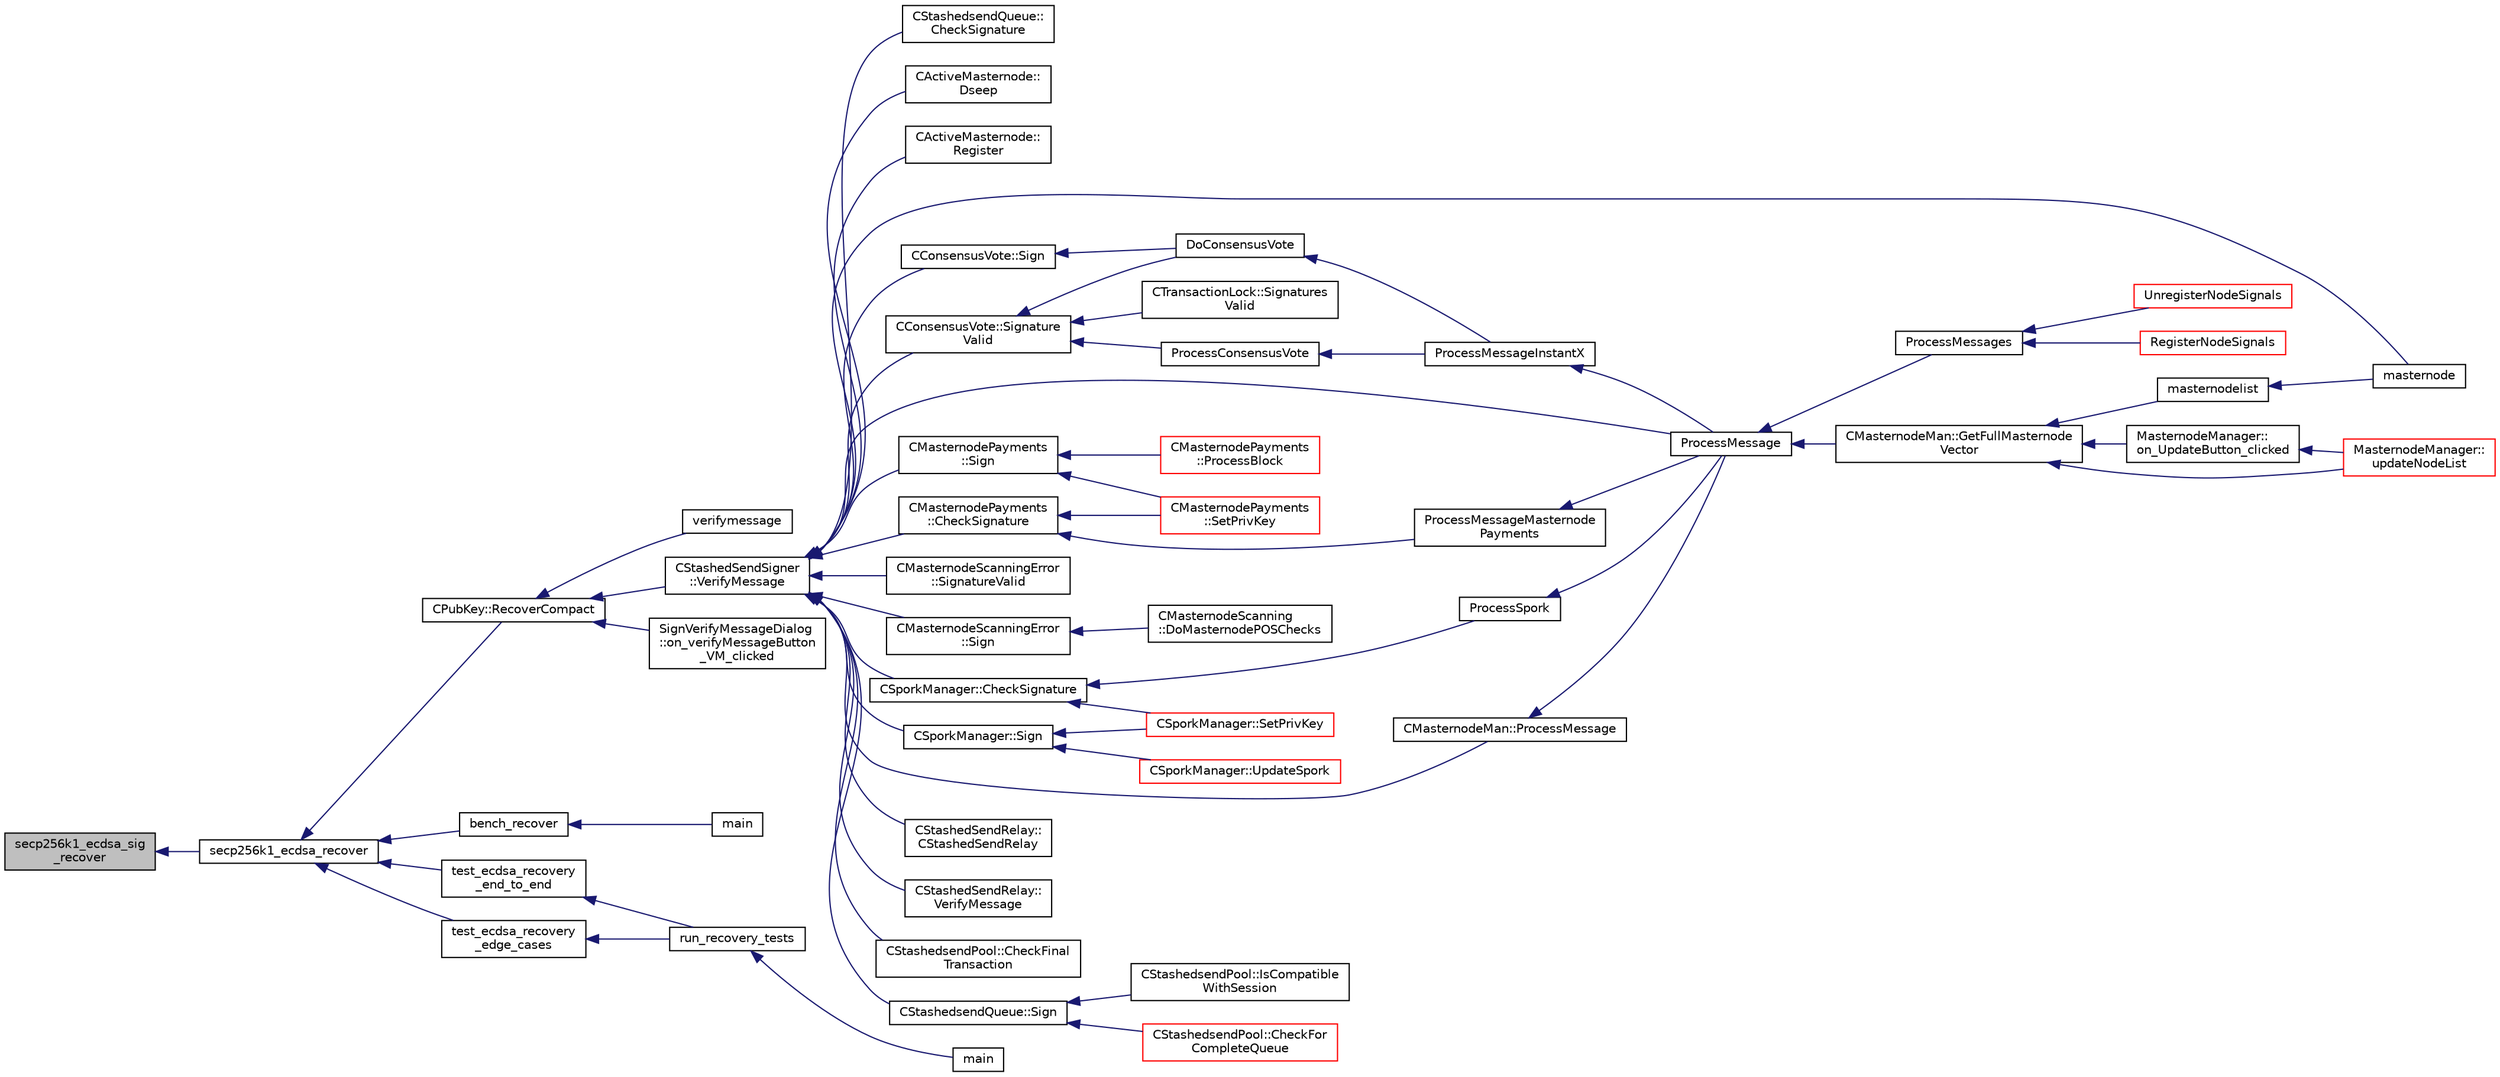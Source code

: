 digraph "secp256k1_ecdsa_sig_recover"
{
  edge [fontname="Helvetica",fontsize="10",labelfontname="Helvetica",labelfontsize="10"];
  node [fontname="Helvetica",fontsize="10",shape=record];
  rankdir="LR";
  Node435 [label="secp256k1_ecdsa_sig\l_recover",height=0.2,width=0.4,color="black", fillcolor="grey75", style="filled", fontcolor="black"];
  Node435 -> Node436 [dir="back",color="midnightblue",fontsize="10",style="solid",fontname="Helvetica"];
  Node436 [label="secp256k1_ecdsa_recover",height=0.2,width=0.4,color="black", fillcolor="white", style="filled",URL="$d6/d5d/recovery_2main__impl_8h.html#a75f3e32e9a25eac9e8f9d3a5a8b0dc94",tooltip="Recover an ECDSA public key from a signature. "];
  Node436 -> Node437 [dir="back",color="midnightblue",fontsize="10",style="solid",fontname="Helvetica"];
  Node437 [label="CPubKey::RecoverCompact",height=0.2,width=0.4,color="black", fillcolor="white", style="filled",URL="$da/d4e/class_c_pub_key.html#a169505e735a02db385486b0affeb565c"];
  Node437 -> Node438 [dir="back",color="midnightblue",fontsize="10",style="solid",fontname="Helvetica"];
  Node438 [label="SignVerifyMessageDialog\l::on_verifyMessageButton\l_VM_clicked",height=0.2,width=0.4,color="black", fillcolor="white", style="filled",URL="$d1/d26/class_sign_verify_message_dialog.html#ae37dec200b27f23c409221511447ae1e"];
  Node437 -> Node439 [dir="back",color="midnightblue",fontsize="10",style="solid",fontname="Helvetica"];
  Node439 [label="verifymessage",height=0.2,width=0.4,color="black", fillcolor="white", style="filled",URL="$db/d48/rpcmisc_8cpp.html#ad8fce781dfd9dfd4866bba2a4589141a"];
  Node437 -> Node440 [dir="back",color="midnightblue",fontsize="10",style="solid",fontname="Helvetica"];
  Node440 [label="CStashedSendSigner\l::VerifyMessage",height=0.2,width=0.4,color="black", fillcolor="white", style="filled",URL="$da/d0a/class_c_stashed_send_signer.html#a917e4eb567f2005a73ef59bafcf46bd4",tooltip="Verify the message, returns true if succcessful. "];
  Node440 -> Node441 [dir="back",color="midnightblue",fontsize="10",style="solid",fontname="Helvetica"];
  Node441 [label="CActiveMasternode::\lDseep",height=0.2,width=0.4,color="black", fillcolor="white", style="filled",URL="$d9/d29/class_c_active_masternode.html#aa14a1a9611f6b73cc3e860cda75de88c"];
  Node440 -> Node442 [dir="back",color="midnightblue",fontsize="10",style="solid",fontname="Helvetica"];
  Node442 [label="CActiveMasternode::\lRegister",height=0.2,width=0.4,color="black", fillcolor="white", style="filled",URL="$d9/d29/class_c_active_masternode.html#a1fd28a721112cda22fe2f9e1045cf397",tooltip="Register any Masternode. "];
  Node440 -> Node443 [dir="back",color="midnightblue",fontsize="10",style="solid",fontname="Helvetica"];
  Node443 [label="CConsensusVote::Signature\lValid",height=0.2,width=0.4,color="black", fillcolor="white", style="filled",URL="$dc/da2/class_c_consensus_vote.html#ac6550a89acee255e0035e189a42a6310"];
  Node443 -> Node444 [dir="back",color="midnightblue",fontsize="10",style="solid",fontname="Helvetica"];
  Node444 [label="DoConsensusVote",height=0.2,width=0.4,color="black", fillcolor="white", style="filled",URL="$d6/d5f/instantx_8h.html#a0753801d6e6eb2cb230a85a6ba6fd371"];
  Node444 -> Node445 [dir="back",color="midnightblue",fontsize="10",style="solid",fontname="Helvetica"];
  Node445 [label="ProcessMessageInstantX",height=0.2,width=0.4,color="black", fillcolor="white", style="filled",URL="$d6/d5f/instantx_8h.html#aa516cb499ead2691d8ab216a499db5d0"];
  Node445 -> Node446 [dir="back",color="midnightblue",fontsize="10",style="solid",fontname="Helvetica"];
  Node446 [label="ProcessMessage",height=0.2,width=0.4,color="black", fillcolor="white", style="filled",URL="$df/d0a/main_8cpp.html#a8ba92b1a4bce3c835e887a9073d17d8e"];
  Node446 -> Node447 [dir="back",color="midnightblue",fontsize="10",style="solid",fontname="Helvetica"];
  Node447 [label="ProcessMessages",height=0.2,width=0.4,color="black", fillcolor="white", style="filled",URL="$d4/dbf/main_8h.html#a196f9318f02448b85b28d612698934fd"];
  Node447 -> Node448 [dir="back",color="midnightblue",fontsize="10",style="solid",fontname="Helvetica"];
  Node448 [label="RegisterNodeSignals",height=0.2,width=0.4,color="red", fillcolor="white", style="filled",URL="$d4/dbf/main_8h.html#ab02615ff65f91d69f8d786ec900baa8a",tooltip="Register with a network node to receive its signals. "];
  Node447 -> Node453 [dir="back",color="midnightblue",fontsize="10",style="solid",fontname="Helvetica"];
  Node453 [label="UnregisterNodeSignals",height=0.2,width=0.4,color="red", fillcolor="white", style="filled",URL="$d4/dbf/main_8h.html#a3ef0cc6e9d9d6435ee2a5569244d6ebd",tooltip="Unregister a network node. "];
  Node446 -> Node455 [dir="back",color="midnightblue",fontsize="10",style="solid",fontname="Helvetica"];
  Node455 [label="CMasternodeMan::GetFullMasternode\lVector",height=0.2,width=0.4,color="black", fillcolor="white", style="filled",URL="$dc/d6b/class_c_masternode_man.html#ab39e213a7601e1bef2eba1d5d63206f5"];
  Node455 -> Node456 [dir="back",color="midnightblue",fontsize="10",style="solid",fontname="Helvetica"];
  Node456 [label="MasternodeManager::\lupdateNodeList",height=0.2,width=0.4,color="red", fillcolor="white", style="filled",URL="$d9/d70/class_masternode_manager.html#a5485a8bd6ccf673027165cc1207dfae9"];
  Node455 -> Node458 [dir="back",color="midnightblue",fontsize="10",style="solid",fontname="Helvetica"];
  Node458 [label="MasternodeManager::\lon_UpdateButton_clicked",height=0.2,width=0.4,color="black", fillcolor="white", style="filled",URL="$d9/d70/class_masternode_manager.html#ae8d07b4d869e3eb09fe1be445eff0430"];
  Node458 -> Node456 [dir="back",color="midnightblue",fontsize="10",style="solid",fontname="Helvetica"];
  Node455 -> Node459 [dir="back",color="midnightblue",fontsize="10",style="solid",fontname="Helvetica"];
  Node459 [label="masternodelist",height=0.2,width=0.4,color="black", fillcolor="white", style="filled",URL="$d5/d6b/rpcstashedsend_8cpp.html#a3a7ed7e37f21eb2912afc6e776f7236c"];
  Node459 -> Node460 [dir="back",color="midnightblue",fontsize="10",style="solid",fontname="Helvetica"];
  Node460 [label="masternode",height=0.2,width=0.4,color="black", fillcolor="white", style="filled",URL="$d5/d6b/rpcstashedsend_8cpp.html#a30609e443aeb47c29ed0878d16b1b5e1"];
  Node443 -> Node461 [dir="back",color="midnightblue",fontsize="10",style="solid",fontname="Helvetica"];
  Node461 [label="ProcessConsensusVote",height=0.2,width=0.4,color="black", fillcolor="white", style="filled",URL="$d6/d5f/instantx_8h.html#a5d4434bfb70f64f95aa4de9286cbae94"];
  Node461 -> Node445 [dir="back",color="midnightblue",fontsize="10",style="solid",fontname="Helvetica"];
  Node443 -> Node462 [dir="back",color="midnightblue",fontsize="10",style="solid",fontname="Helvetica"];
  Node462 [label="CTransactionLock::Signatures\lValid",height=0.2,width=0.4,color="black", fillcolor="white", style="filled",URL="$d9/dbb/class_c_transaction_lock.html#a71cb6705a8f0bfb4a8453d3b284e3cf7"];
  Node440 -> Node463 [dir="back",color="midnightblue",fontsize="10",style="solid",fontname="Helvetica"];
  Node463 [label="CConsensusVote::Sign",height=0.2,width=0.4,color="black", fillcolor="white", style="filled",URL="$dc/da2/class_c_consensus_vote.html#a687495887aa75f5d5bb70f93ecb820d0"];
  Node463 -> Node444 [dir="back",color="midnightblue",fontsize="10",style="solid",fontname="Helvetica"];
  Node440 -> Node446 [dir="back",color="midnightblue",fontsize="10",style="solid",fontname="Helvetica"];
  Node440 -> Node464 [dir="back",color="midnightblue",fontsize="10",style="solid",fontname="Helvetica"];
  Node464 [label="CMasternodePayments\l::CheckSignature",height=0.2,width=0.4,color="black", fillcolor="white", style="filled",URL="$dc/d9a/class_c_masternode_payments.html#a2ca2af0178969784235c7917b226af32"];
  Node464 -> Node465 [dir="back",color="midnightblue",fontsize="10",style="solid",fontname="Helvetica"];
  Node465 [label="ProcessMessageMasternode\lPayments",height=0.2,width=0.4,color="black", fillcolor="white", style="filled",URL="$dc/d20/masternode-payments_8h.html#a8c28fb440d8031543d1de309e34c40f2"];
  Node465 -> Node446 [dir="back",color="midnightblue",fontsize="10",style="solid",fontname="Helvetica"];
  Node464 -> Node466 [dir="back",color="midnightblue",fontsize="10",style="solid",fontname="Helvetica"];
  Node466 [label="CMasternodePayments\l::SetPrivKey",height=0.2,width=0.4,color="red", fillcolor="white", style="filled",URL="$dc/d9a/class_c_masternode_payments.html#a525bcafd8d00b58a3e05a848ef493603"];
  Node440 -> Node467 [dir="back",color="midnightblue",fontsize="10",style="solid",fontname="Helvetica"];
  Node467 [label="CMasternodePayments\l::Sign",height=0.2,width=0.4,color="black", fillcolor="white", style="filled",URL="$dc/d9a/class_c_masternode_payments.html#a7d04afdf936b8de605ab6f478c7fad51"];
  Node467 -> Node468 [dir="back",color="midnightblue",fontsize="10",style="solid",fontname="Helvetica"];
  Node468 [label="CMasternodePayments\l::ProcessBlock",height=0.2,width=0.4,color="red", fillcolor="white", style="filled",URL="$dc/d9a/class_c_masternode_payments.html#aa23dfbc148f10f601e9771bfcffea441"];
  Node467 -> Node466 [dir="back",color="midnightblue",fontsize="10",style="solid",fontname="Helvetica"];
  Node440 -> Node479 [dir="back",color="midnightblue",fontsize="10",style="solid",fontname="Helvetica"];
  Node479 [label="CMasternodeScanningError\l::SignatureValid",height=0.2,width=0.4,color="black", fillcolor="white", style="filled",URL="$d0/de7/class_c_masternode_scanning_error.html#ae90fca573f70f7faa4c9f3a5db145f36"];
  Node440 -> Node480 [dir="back",color="midnightblue",fontsize="10",style="solid",fontname="Helvetica"];
  Node480 [label="CMasternodeScanningError\l::Sign",height=0.2,width=0.4,color="black", fillcolor="white", style="filled",URL="$d0/de7/class_c_masternode_scanning_error.html#afdc8ec9b08767cdf3c6a6cc819af7d09"];
  Node480 -> Node481 [dir="back",color="midnightblue",fontsize="10",style="solid",fontname="Helvetica"];
  Node481 [label="CMasternodeScanning\l::DoMasternodePOSChecks",height=0.2,width=0.4,color="black", fillcolor="white", style="filled",URL="$d5/d9f/class_c_masternode_scanning.html#a6bc18fb7508f702e2a2d1c3731342f8f"];
  Node440 -> Node482 [dir="back",color="midnightblue",fontsize="10",style="solid",fontname="Helvetica"];
  Node482 [label="CMasternodeMan::ProcessMessage",height=0.2,width=0.4,color="black", fillcolor="white", style="filled",URL="$dc/d6b/class_c_masternode_man.html#ae3e5d263cebdcd932eca49caeadce9aa"];
  Node482 -> Node446 [dir="back",color="midnightblue",fontsize="10",style="solid",fontname="Helvetica"];
  Node440 -> Node460 [dir="back",color="midnightblue",fontsize="10",style="solid",fontname="Helvetica"];
  Node440 -> Node483 [dir="back",color="midnightblue",fontsize="10",style="solid",fontname="Helvetica"];
  Node483 [label="CSporkManager::CheckSignature",height=0.2,width=0.4,color="black", fillcolor="white", style="filled",URL="$d2/d5e/class_c_spork_manager.html#a697d8c0ce5c422ea125eee96687aa7b3"];
  Node483 -> Node484 [dir="back",color="midnightblue",fontsize="10",style="solid",fontname="Helvetica"];
  Node484 [label="ProcessSpork",height=0.2,width=0.4,color="black", fillcolor="white", style="filled",URL="$d0/d24/spork_8h.html#a3f9c24c1f4c012152fb4422ca981610a"];
  Node484 -> Node446 [dir="back",color="midnightblue",fontsize="10",style="solid",fontname="Helvetica"];
  Node483 -> Node485 [dir="back",color="midnightblue",fontsize="10",style="solid",fontname="Helvetica"];
  Node485 [label="CSporkManager::SetPrivKey",height=0.2,width=0.4,color="red", fillcolor="white", style="filled",URL="$d2/d5e/class_c_spork_manager.html#a599d088218de9d242e4dc5cb17dd310b"];
  Node440 -> Node486 [dir="back",color="midnightblue",fontsize="10",style="solid",fontname="Helvetica"];
  Node486 [label="CSporkManager::Sign",height=0.2,width=0.4,color="black", fillcolor="white", style="filled",URL="$d2/d5e/class_c_spork_manager.html#adf1b5d40f378c4bd3a5ea31905b11f30"];
  Node486 -> Node487 [dir="back",color="midnightblue",fontsize="10",style="solid",fontname="Helvetica"];
  Node487 [label="CSporkManager::UpdateSpork",height=0.2,width=0.4,color="red", fillcolor="white", style="filled",URL="$d2/d5e/class_c_spork_manager.html#a51293c5c9db22f4435f044b4ccb65028"];
  Node486 -> Node485 [dir="back",color="midnightblue",fontsize="10",style="solid",fontname="Helvetica"];
  Node440 -> Node490 [dir="back",color="midnightblue",fontsize="10",style="solid",fontname="Helvetica"];
  Node490 [label="CStashedSendRelay::\lCStashedSendRelay",height=0.2,width=0.4,color="black", fillcolor="white", style="filled",URL="$d2/d25/class_c_stashed_send_relay.html#ac4f08ff3af1c8730a259abe6dc0972f5"];
  Node440 -> Node491 [dir="back",color="midnightblue",fontsize="10",style="solid",fontname="Helvetica"];
  Node491 [label="CStashedSendRelay::\lVerifyMessage",height=0.2,width=0.4,color="black", fillcolor="white", style="filled",URL="$d2/d25/class_c_stashed_send_relay.html#afbd1e6eeec3e89109d9fcb0d899da517"];
  Node440 -> Node492 [dir="back",color="midnightblue",fontsize="10",style="solid",fontname="Helvetica"];
  Node492 [label="CStashedsendPool::CheckFinal\lTransaction",height=0.2,width=0.4,color="black", fillcolor="white", style="filled",URL="$dd/d8a/class_c_stashedsend_pool.html#aba122588a53a90150595bc4279beb67c"];
  Node440 -> Node493 [dir="back",color="midnightblue",fontsize="10",style="solid",fontname="Helvetica"];
  Node493 [label="CStashedsendQueue::Sign",height=0.2,width=0.4,color="black", fillcolor="white", style="filled",URL="$dd/d34/class_c_stashedsend_queue.html#a781354a3071b29fbf76df2353919933c",tooltip="Sign this Stashedsend transaction. "];
  Node493 -> Node494 [dir="back",color="midnightblue",fontsize="10",style="solid",fontname="Helvetica"];
  Node494 [label="CStashedsendPool::CheckFor\lCompleteQueue",height=0.2,width=0.4,color="red", fillcolor="white", style="filled",URL="$dd/d8a/class_c_stashedsend_pool.html#a46fd3f0fc3671683518cd090b25c97d7"];
  Node493 -> Node497 [dir="back",color="midnightblue",fontsize="10",style="solid",fontname="Helvetica"];
  Node497 [label="CStashedsendPool::IsCompatible\lWithSession",height=0.2,width=0.4,color="black", fillcolor="white", style="filled",URL="$dd/d8a/class_c_stashedsend_pool.html#a098ecab3e21cf5a67128c0079a44d039",tooltip="Is this amount compatible with other client in the pool? "];
  Node440 -> Node498 [dir="back",color="midnightblue",fontsize="10",style="solid",fontname="Helvetica"];
  Node498 [label="CStashedsendQueue::\lCheckSignature",height=0.2,width=0.4,color="black", fillcolor="white", style="filled",URL="$dd/d34/class_c_stashedsend_queue.html#ac272b4813415870e369a62d267e852ca",tooltip="Check if we have a valid Masternode address. "];
  Node436 -> Node499 [dir="back",color="midnightblue",fontsize="10",style="solid",fontname="Helvetica"];
  Node499 [label="bench_recover",height=0.2,width=0.4,color="black", fillcolor="white", style="filled",URL="$d7/d8e/bench__recover_8c.html#a6bbc6888c36d93d55e5410b25121db10"];
  Node499 -> Node500 [dir="back",color="midnightblue",fontsize="10",style="solid",fontname="Helvetica"];
  Node500 [label="main",height=0.2,width=0.4,color="black", fillcolor="white", style="filled",URL="$d7/d8e/bench__recover_8c.html#a840291bc02cba5474a4cb46a9b9566fe"];
  Node436 -> Node501 [dir="back",color="midnightblue",fontsize="10",style="solid",fontname="Helvetica"];
  Node501 [label="test_ecdsa_recovery\l_end_to_end",height=0.2,width=0.4,color="black", fillcolor="white", style="filled",URL="$d3/d71/recovery_2tests__impl_8h.html#a70649882936497184992dfaa06b1106f"];
  Node501 -> Node502 [dir="back",color="midnightblue",fontsize="10",style="solid",fontname="Helvetica"];
  Node502 [label="run_recovery_tests",height=0.2,width=0.4,color="black", fillcolor="white", style="filled",URL="$d3/d71/recovery_2tests__impl_8h.html#a3a06f71955483e9502f3c408857407f2"];
  Node502 -> Node503 [dir="back",color="midnightblue",fontsize="10",style="solid",fontname="Helvetica"];
  Node503 [label="main",height=0.2,width=0.4,color="black", fillcolor="white", style="filled",URL="$d5/d7f/tests_8c.html#a3c04138a5bfe5d72780bb7e82a18e627"];
  Node436 -> Node504 [dir="back",color="midnightblue",fontsize="10",style="solid",fontname="Helvetica"];
  Node504 [label="test_ecdsa_recovery\l_edge_cases",height=0.2,width=0.4,color="black", fillcolor="white", style="filled",URL="$d3/d71/recovery_2tests__impl_8h.html#ad6d3138600637a7c940bc40a22795e46"];
  Node504 -> Node502 [dir="back",color="midnightblue",fontsize="10",style="solid",fontname="Helvetica"];
}
